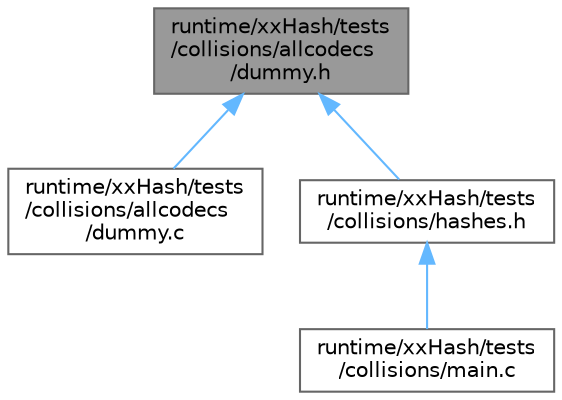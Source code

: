 digraph "runtime/xxHash/tests/collisions/allcodecs/dummy.h"
{
 // LATEX_PDF_SIZE
  bgcolor="transparent";
  edge [fontname=Helvetica,fontsize=10,labelfontname=Helvetica,labelfontsize=10];
  node [fontname=Helvetica,fontsize=10,shape=box,height=0.2,width=0.4];
  Node1 [id="Node000001",label="runtime/xxHash/tests\l/collisions/allcodecs\l/dummy.h",height=0.2,width=0.4,color="gray40", fillcolor="grey60", style="filled", fontcolor="black",tooltip=" "];
  Node1 -> Node2 [id="edge1_Node000001_Node000002",dir="back",color="steelblue1",style="solid",tooltip=" "];
  Node2 [id="Node000002",label="runtime/xxHash/tests\l/collisions/allcodecs\l/dummy.c",height=0.2,width=0.4,color="grey40", fillcolor="white", style="filled",URL="$dummy_8c.html",tooltip=" "];
  Node1 -> Node3 [id="edge2_Node000001_Node000003",dir="back",color="steelblue1",style="solid",tooltip=" "];
  Node3 [id="Node000003",label="runtime/xxHash/tests\l/collisions/hashes.h",height=0.2,width=0.4,color="grey40", fillcolor="white", style="filled",URL="$collisions_2hashes_8h.html",tooltip=" "];
  Node3 -> Node4 [id="edge3_Node000003_Node000004",dir="back",color="steelblue1",style="solid",tooltip=" "];
  Node4 [id="Node000004",label="runtime/xxHash/tests\l/collisions/main.c",height=0.2,width=0.4,color="grey40", fillcolor="white", style="filled",URL="$xx_hash_2tests_2collisions_2main_8c.html",tooltip=" "];
}
